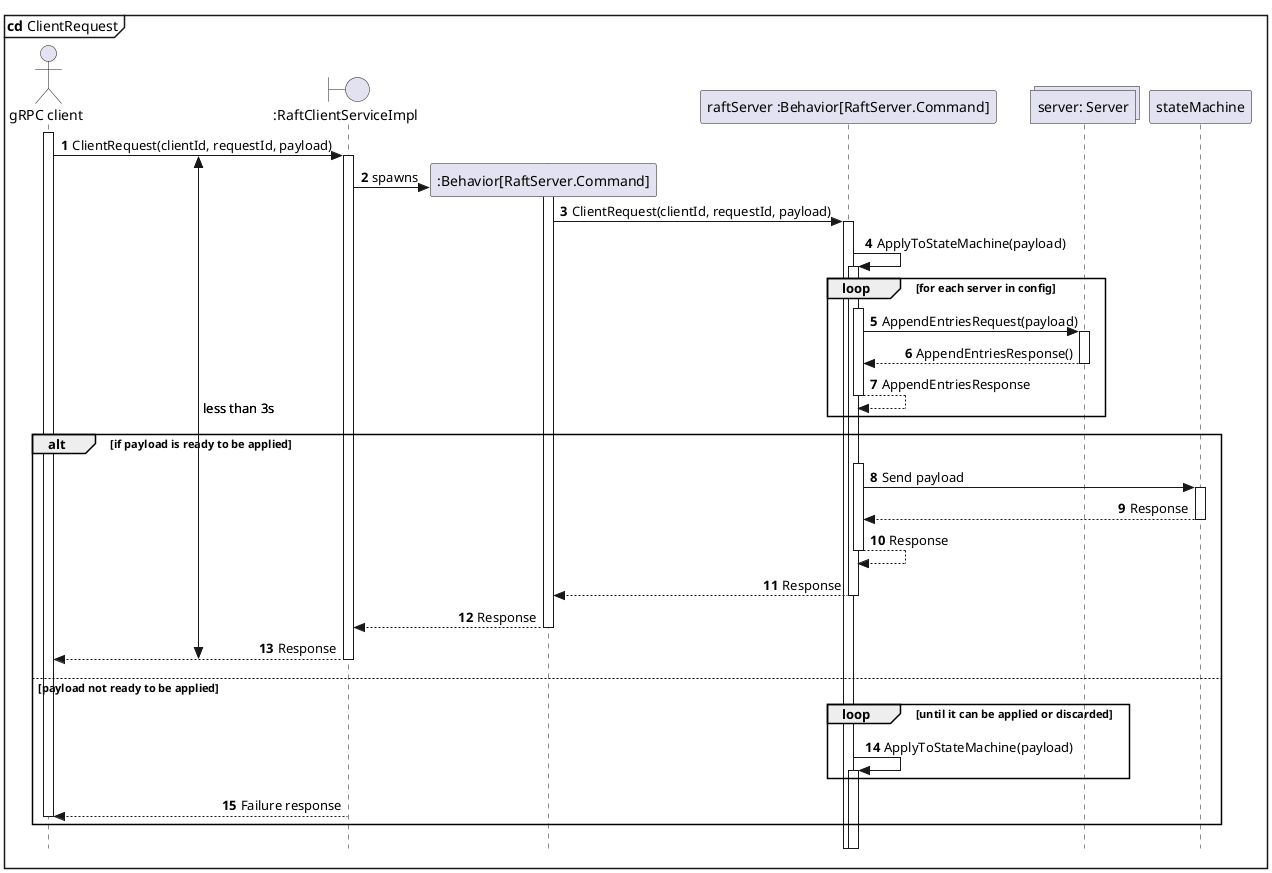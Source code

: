 @startuml sd_clientRequest

mainframe **cd** ClientRequest

skinparam style strictuml
autoactivate on
autonumber

!pragma teoz true
skinparam sequenceMessageAlign direction

actor "gRPC client" as Client

boundary ":RaftClientServiceImpl" as RaftClientServiceImpl

participant ":Behavior[RaftServer.Command]" as TempActor

activate Client
{time_start} Client -> RaftClientServiceImpl: ClientRequest(clientId, requestId, payload)

RaftClientServiceImpl -> TempActor **: spawns
activate TempActor

participant "raftServer :Behavior[RaftServer.Command]" as raftServer

TempActor -> raftServer: ClientRequest(clientId, requestId, payload)

raftServer -> raftServer: ApplyToStateMachine(payload)

collections "server: Server" as server

loop for each server in config

  activate raftServer
  raftServer -> server: AppendEntriesRequest(payload)
  raftServer <-- server: AppendEntriesResponse()
  return AppendEntriesResponse



end



alt if payload is ready to be applied
  activate raftServer
  raftServer -> stateMachine: Send payload
  raftServer <-- stateMachine: Response
  return Response

  raftServer --> TempActor: Response
  RaftClientServiceImpl <-- TempActor: Response
  {time_end} RaftClientServiceImpl --> Client: Response
  {time_end} <-> {time_start} : less than 3s

else payload not ready to be applied
  loop until it can be applied or discarded
    raftServer -> raftServer: ApplyToStateMachine(payload)
  end
  RaftClientServiceImpl --> Client: Failure response
  deactivate Client
end



@enduml